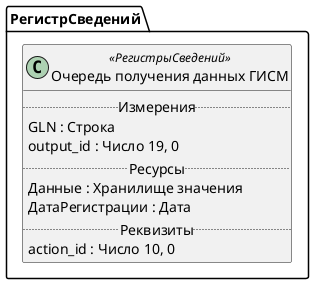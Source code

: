 ﻿@startuml ОчередьПолученияДанныхГИСМ
'!include templates.wsd
'..\include templates.wsd
class РегистрСведений.ОчередьПолученияДанныхГИСМ as "Очередь получения данных ГИСМ" <<РегистрыСведений>>
{
..Измерения..
GLN : Строка
output_id : Число 19, 0
..Ресурсы..
Данные : Хранилище значения
ДатаРегистрации : Дата
..Реквизиты..
action_id : Число 10, 0
}
@enduml
